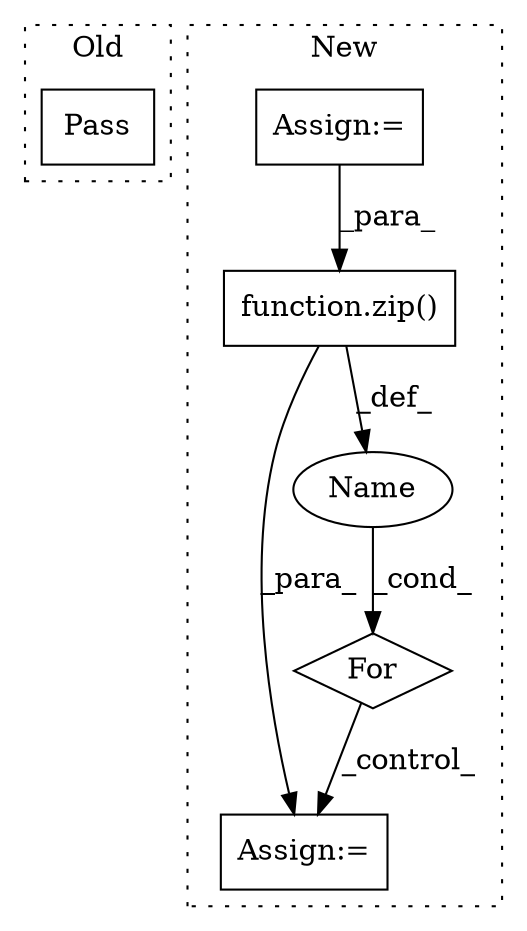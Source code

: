 digraph G {
subgraph cluster0 {
1 [label="Pass" a="62" s="3766" l="4" shape="box"];
label = "Old";
style="dotted";
}
subgraph cluster1 {
2 [label="function.zip()" a="75" s="4453,4501" l="4,1" shape="box"];
3 [label="For" a="107" s="4424,4502" l="4,10" shape="diamond"];
4 [label="Assign:=" a="68" s="4523" l="3" shape="box"];
5 [label="Name" a="87" s="4435" l="14" shape="ellipse"];
6 [label="Assign:=" a="68" s="3866" l="3" shape="box"];
label = "New";
style="dotted";
}
2 -> 4 [label="_para_"];
2 -> 5 [label="_def_"];
3 -> 4 [label="_control_"];
5 -> 3 [label="_cond_"];
6 -> 2 [label="_para_"];
}